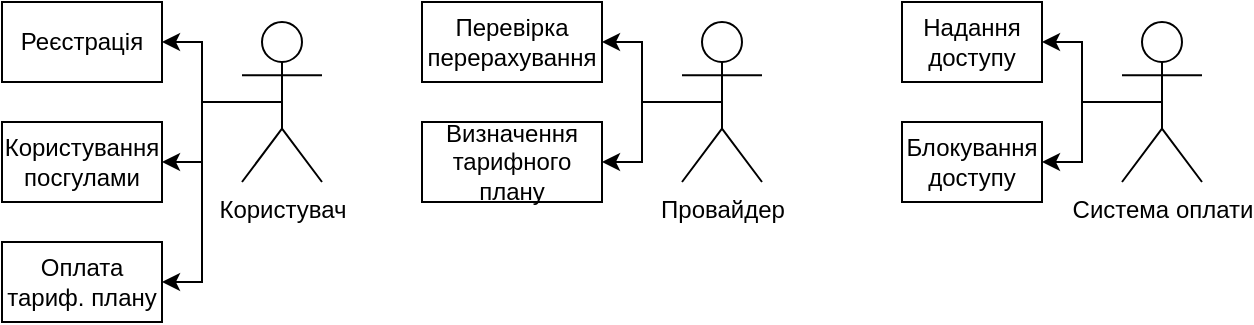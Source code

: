 <mxfile version="13.6.9" type="github" pages="3">
  <diagram id="da8AWAP_-NjjCjRMZXqC" name="Актори та прецеденти (1-20 слайди)">
    <mxGraphModel dx="868" dy="450" grid="1" gridSize="10" guides="1" tooltips="1" connect="1" arrows="1" fold="1" page="1" pageScale="1" pageWidth="827" pageHeight="1169" math="0" shadow="0">
      <root>
        <object label="" id="0">
          <mxCell />
        </object>
        <mxCell id="1" parent="0" />
        <mxCell id="2ZKemznr1GTYIC5eqLNA-20" style="edgeStyle=orthogonalEdgeStyle;rounded=0;orthogonalLoop=1;jettySize=auto;html=1;exitX=0.5;exitY=0.5;exitDx=0;exitDy=0;exitPerimeter=0;entryX=1;entryY=0.5;entryDx=0;entryDy=0;" edge="1" parent="1" source="2ZKemznr1GTYIC5eqLNA-1" target="2ZKemznr1GTYIC5eqLNA-6">
          <mxGeometry relative="1" as="geometry" />
        </mxCell>
        <object label="Користувач" Користувач="Людина, яка користується послугами" id="2ZKemznr1GTYIC5eqLNA-1">
          <mxCell style="shape=umlActor;verticalLabelPosition=bottom;verticalAlign=top;html=1;outlineConnect=0;" parent="1" vertex="1">
            <mxGeometry x="180" y="80" width="40" height="80" as="geometry" />
          </mxCell>
        </object>
        <mxCell id="2ZKemznr1GTYIC5eqLNA-18" style="edgeStyle=orthogonalEdgeStyle;rounded=0;orthogonalLoop=1;jettySize=auto;html=1;exitX=0.5;exitY=0.5;exitDx=0;exitDy=0;exitPerimeter=0;entryX=1;entryY=0.5;entryDx=0;entryDy=0;" edge="1" parent="1" source="2ZKemznr1GTYIC5eqLNA-2" target="2ZKemznr1GTYIC5eqLNA-8">
          <mxGeometry relative="1" as="geometry" />
        </mxCell>
        <object label="Провайдер" Провайдер="Орг. яка керує доступом до інтернету" id="2ZKemznr1GTYIC5eqLNA-2">
          <mxCell style="shape=umlActor;verticalLabelPosition=bottom;verticalAlign=top;html=1;outlineConnect=0;" parent="1" vertex="1">
            <mxGeometry x="400" y="80" width="40" height="80" as="geometry" />
          </mxCell>
        </object>
        <mxCell id="2ZKemznr1GTYIC5eqLNA-14" style="edgeStyle=orthogonalEdgeStyle;rounded=0;orthogonalLoop=1;jettySize=auto;html=1;exitX=0.5;exitY=0.5;exitDx=0;exitDy=0;exitPerimeter=0;entryX=1;entryY=0.5;entryDx=0;entryDy=0;" edge="1" parent="1" source="2ZKemznr1GTYIC5eqLNA-3" target="2ZKemznr1GTYIC5eqLNA-9">
          <mxGeometry relative="1" as="geometry" />
        </mxCell>
        <object label="Система оплати" Система_оплати="Система перерахування і визначення тарифного плану" id="2ZKemznr1GTYIC5eqLNA-3">
          <mxCell style="shape=umlActor;verticalLabelPosition=bottom;verticalAlign=top;html=1;outlineConnect=0;" parent="1" vertex="1">
            <mxGeometry x="620" y="80" width="40" height="80" as="geometry" />
          </mxCell>
        </object>
        <object label="Оплата тариф. плану" Оплата_тарифного_плану="Запускається користувачем.&#xa;Дає змогу оплачувати обраний користувачем тарифний план." id="2ZKemznr1GTYIC5eqLNA-4">
          <mxCell style="rounded=0;whiteSpace=wrap;html=1;" parent="1" vertex="1">
            <mxGeometry x="60" y="190" width="80" height="40" as="geometry" />
          </mxCell>
        </object>
        <object label="Користування&lt;br&gt;посгулами" Користування_послугами="Запускається користувачем.&#xa;Дозволяє користуватись послугами Інтернет." id="2ZKemznr1GTYIC5eqLNA-5">
          <mxCell style="rounded=0;whiteSpace=wrap;html=1;" parent="1" vertex="1">
            <mxGeometry x="60" y="130" width="80" height="40" as="geometry" />
          </mxCell>
        </object>
        <object label="Реєстрація" Рєєстрація="Запускається користувачем.&#xa;Дозволяє створювати обліковий запис та обирати потрібний тарифний план." id="2ZKemznr1GTYIC5eqLNA-6">
          <mxCell style="rounded=0;whiteSpace=wrap;html=1;" parent="1" vertex="1">
            <mxGeometry x="60" y="70" width="80" height="40" as="geometry" />
          </mxCell>
        </object>
        <object label="Визначення тарифного плану" Визначення_тарифного_плану="Запускається системою оплати.&#xa;Дає змогу за логіном визначити обраний тарифний план користувача." id="2ZKemznr1GTYIC5eqLNA-7">
          <mxCell style="rounded=0;whiteSpace=wrap;html=1;" parent="1" vertex="1">
            <mxGeometry x="270" y="130" width="90" height="40" as="geometry" />
          </mxCell>
        </object>
        <object label="Перевірка&lt;br&gt;перерахування" Перевірка_перерахування="Запускається системою оплати.&#xa;Дозволяє виконати перевірку сплати користувачем за послуги інтернет." id="2ZKemznr1GTYIC5eqLNA-8">
          <mxCell style="rounded=0;whiteSpace=wrap;html=1;" parent="1" vertex="1">
            <mxGeometry x="270" y="70" width="90" height="40" as="geometry" />
          </mxCell>
        </object>
        <object label="Надання доступу" Надання_доступу="Запускається провайдером.&#xa;Дозволяє у випадку оплати послуг надати користувачу доступ до Інтернету." id="2ZKemznr1GTYIC5eqLNA-9">
          <mxCell style="rounded=0;whiteSpace=wrap;html=1;" parent="1" vertex="1">
            <mxGeometry x="510" y="70" width="70" height="40" as="geometry" />
          </mxCell>
        </object>
        <object label="Блокування доступу" Блокування_доступу="Запускається провайдером.&#xa;Дозволяє у випадку несплати за послуги заблокувати доступ до Інтернету." id="2ZKemznr1GTYIC5eqLNA-10">
          <mxCell style="rounded=0;whiteSpace=wrap;html=1;" parent="1" vertex="1">
            <mxGeometry x="510" y="130" width="70" height="40" as="geometry" />
          </mxCell>
        </object>
        <mxCell id="2ZKemznr1GTYIC5eqLNA-15" style="edgeStyle=orthogonalEdgeStyle;rounded=0;orthogonalLoop=1;jettySize=auto;html=1;exitX=0.5;exitY=0.5;exitDx=0;exitDy=0;exitPerimeter=0;entryX=1;entryY=0.5;entryDx=0;entryDy=0;" edge="1" parent="1" target="2ZKemznr1GTYIC5eqLNA-10">
          <mxGeometry relative="1" as="geometry">
            <mxPoint x="640" y="120" as="sourcePoint" />
            <mxPoint x="600" y="150" as="targetPoint" />
            <Array as="points">
              <mxPoint x="600" y="120" />
              <mxPoint x="600" y="150" />
            </Array>
          </mxGeometry>
        </mxCell>
        <mxCell id="2ZKemznr1GTYIC5eqLNA-19" style="edgeStyle=orthogonalEdgeStyle;rounded=0;orthogonalLoop=1;jettySize=auto;html=1;exitX=0.5;exitY=0.5;exitDx=0;exitDy=0;exitPerimeter=0;entryX=1;entryY=0.5;entryDx=0;entryDy=0;" edge="1" parent="1" target="2ZKemznr1GTYIC5eqLNA-7">
          <mxGeometry relative="1" as="geometry">
            <mxPoint x="420" y="120" as="sourcePoint" />
            <mxPoint x="360" y="90" as="targetPoint" />
            <Array as="points">
              <mxPoint x="380" y="120" />
              <mxPoint x="380" y="150" />
            </Array>
          </mxGeometry>
        </mxCell>
        <mxCell id="2ZKemznr1GTYIC5eqLNA-21" style="edgeStyle=orthogonalEdgeStyle;rounded=0;orthogonalLoop=1;jettySize=auto;html=1;exitX=0.5;exitY=0.5;exitDx=0;exitDy=0;exitPerimeter=0;entryX=1;entryY=0.5;entryDx=0;entryDy=0;" edge="1" parent="1" target="2ZKemznr1GTYIC5eqLNA-5">
          <mxGeometry relative="1" as="geometry">
            <mxPoint x="200" y="120" as="sourcePoint" />
            <mxPoint x="140" y="90" as="targetPoint" />
            <Array as="points">
              <mxPoint x="160" y="120" />
              <mxPoint x="160" y="150" />
            </Array>
          </mxGeometry>
        </mxCell>
        <mxCell id="2ZKemznr1GTYIC5eqLNA-22" style="edgeStyle=orthogonalEdgeStyle;rounded=0;orthogonalLoop=1;jettySize=auto;html=1;entryX=1;entryY=0.5;entryDx=0;entryDy=0;" edge="1" parent="1" target="2ZKemznr1GTYIC5eqLNA-4">
          <mxGeometry relative="1" as="geometry">
            <mxPoint x="200" y="120" as="sourcePoint" />
            <mxPoint x="120" y="150" as="targetPoint" />
            <Array as="points">
              <mxPoint x="160" y="120" />
              <mxPoint x="160" y="210" />
            </Array>
          </mxGeometry>
        </mxCell>
      </root>
    </mxGraphModel>
  </diagram>
  <diagram id="L1fZ2M9ObWVmaAKfAjg2" name="Діаграма дій (21-25 слайди)">
    <mxGraphModel dx="1447" dy="750" grid="1" gridSize="10" guides="1" tooltips="1" connect="1" arrows="1" fold="1" page="1" pageScale="1" pageWidth="1169" pageHeight="827" math="0" shadow="0">
      <root>
        <object label="" id="YB-mW9Y0hixkDKTMFPki-0">
          <mxCell />
        </object>
        <mxCell id="YB-mW9Y0hixkDKTMFPki-1" parent="YB-mW9Y0hixkDKTMFPki-0" />
        <mxCell id="YAfe85ZtBTeLnLC5PZ7C-5" value="" style="shape=process;whiteSpace=wrap;html=1;backgroundOutline=1;size=0.319;rounded=1;" vertex="1" parent="YB-mW9Y0hixkDKTMFPki-1">
          <mxGeometry width="1160" height="60" as="geometry" />
        </mxCell>
        <mxCell id="YAfe85ZtBTeLnLC5PZ7C-6" value="Користувач" style="text;html=1;strokeColor=none;fillColor=none;align=center;verticalAlign=middle;whiteSpace=wrap;fontSize=35;rounded=1;" vertex="1" parent="YB-mW9Y0hixkDKTMFPki-1">
          <mxGeometry width="370" height="60" as="geometry" />
        </mxCell>
        <mxCell id="YAfe85ZtBTeLnLC5PZ7C-8" value="Провайдер" style="text;html=1;strokeColor=none;fillColor=none;align=center;verticalAlign=middle;whiteSpace=wrap;fontSize=35;rounded=1;" vertex="1" parent="YB-mW9Y0hixkDKTMFPki-1">
          <mxGeometry x="370" width="420" height="60" as="geometry" />
        </mxCell>
        <mxCell id="YAfe85ZtBTeLnLC5PZ7C-9" value="Система оплати" style="text;html=1;strokeColor=none;fillColor=none;align=center;verticalAlign=middle;whiteSpace=wrap;fontSize=35;rounded=1;" vertex="1" parent="YB-mW9Y0hixkDKTMFPki-1">
          <mxGeometry x="790" width="370" height="60" as="geometry" />
        </mxCell>
        <mxCell id="YAfe85ZtBTeLnLC5PZ7C-10" value="" style="endArrow=none;html=1;fontSize=35;entryX=0;entryY=1;entryDx=0;entryDy=0;fillColor=#ffff88;strokeColor=#FF3333;" edge="1" parent="YB-mW9Y0hixkDKTMFPki-1" target="YAfe85ZtBTeLnLC5PZ7C-8">
          <mxGeometry width="50" height="50" relative="1" as="geometry">
            <mxPoint x="370" y="820" as="sourcePoint" />
            <mxPoint x="630" y="60" as="targetPoint" />
          </mxGeometry>
        </mxCell>
        <mxCell id="YAfe85ZtBTeLnLC5PZ7C-11" value="" style="endArrow=none;html=1;fontSize=35;entryX=0;entryY=1;entryDx=0;entryDy=0;strokeColor=#FF3333;" edge="1" parent="YB-mW9Y0hixkDKTMFPki-1">
          <mxGeometry width="50" height="50" relative="1" as="geometry">
            <mxPoint x="789.31" y="820" as="sourcePoint" />
            <mxPoint x="789.31" y="60" as="targetPoint" />
          </mxGeometry>
        </mxCell>
        <mxCell id="YAfe85ZtBTeLnLC5PZ7C-12" value="" style="ellipse;html=1;shape=endState;fillColor=#000000;strokeColor=#ff0000;fontSize=35;rounded=1;" vertex="1" parent="YB-mW9Y0hixkDKTMFPki-1">
          <mxGeometry x="135" y="640" width="50" height="50" as="geometry" />
        </mxCell>
        <mxCell id="YAfe85ZtBTeLnLC5PZ7C-25" style="edgeStyle=orthogonalEdgeStyle;orthogonalLoop=1;jettySize=auto;html=1;exitX=0.5;exitY=1;exitDx=0;exitDy=0;entryX=0.5;entryY=0;entryDx=0;entryDy=0;fontSize=35;" edge="1" parent="YB-mW9Y0hixkDKTMFPki-1" source="YAfe85ZtBTeLnLC5PZ7C-15" target="YAfe85ZtBTeLnLC5PZ7C-19">
          <mxGeometry relative="1" as="geometry" />
        </mxCell>
        <mxCell id="YAfe85ZtBTeLnLC5PZ7C-15" value="&lt;font&gt;&lt;span style=&quot;font-size: 16px&quot;&gt;Реєстрація&lt;/span&gt;&lt;font size=&quot;1&quot;&gt;&lt;br&gt;&lt;/font&gt;&lt;/font&gt;" style="shape=ext;html=1;whiteSpace=wrap;strokeColor=#36393d;fontSize=35;fillColor=#ffcc99;arcSize=50;rounded=1;" vertex="1" parent="YB-mW9Y0hixkDKTMFPki-1">
          <mxGeometry x="70" y="160" width="120" height="40" as="geometry" />
        </mxCell>
        <mxCell id="YAfe85ZtBTeLnLC5PZ7C-16" value="" style="ellipse;html=1;shape=startState;fillColor=#000000;strokeColor=#ff0000;fontSize=35;rounded=1;" vertex="1" parent="YB-mW9Y0hixkDKTMFPki-1">
          <mxGeometry x="115" y="80" width="30" height="30" as="geometry" />
        </mxCell>
        <mxCell id="YAfe85ZtBTeLnLC5PZ7C-17" value="" style="edgeStyle=orthogonalEdgeStyle;html=1;verticalAlign=bottom;endArrow=open;endSize=8;strokeColor=#ff0000;fontSize=35;entryX=0.5;entryY=0;entryDx=0;entryDy=0;" edge="1" source="YAfe85ZtBTeLnLC5PZ7C-16" parent="YB-mW9Y0hixkDKTMFPki-1" target="YAfe85ZtBTeLnLC5PZ7C-15">
          <mxGeometry relative="1" as="geometry">
            <mxPoint x="35" y="190" as="targetPoint" />
          </mxGeometry>
        </mxCell>
        <mxCell id="YAfe85ZtBTeLnLC5PZ7C-26" style="edgeStyle=orthogonalEdgeStyle;orthogonalLoop=1;jettySize=auto;html=1;exitX=1;exitY=0.5;exitDx=0;exitDy=0;entryX=0;entryY=0.5;entryDx=0;entryDy=0;entryPerimeter=0;fontSize=35;" edge="1" parent="YB-mW9Y0hixkDKTMFPki-1" source="YAfe85ZtBTeLnLC5PZ7C-19" target="YAfe85ZtBTeLnLC5PZ7C-24">
          <mxGeometry relative="1" as="geometry" />
        </mxCell>
        <mxCell id="YAfe85ZtBTeLnLC5PZ7C-19" value="&lt;font style=&quot;font-size: 15px&quot;&gt;Оплата послуг&lt;/font&gt;" style="shape=ext;html=1;whiteSpace=wrap;strokeColor=#36393d;fontSize=35;fillColor=#ffcc99;arcSize=50;rounded=1;" vertex="1" parent="YB-mW9Y0hixkDKTMFPki-1">
          <mxGeometry x="70" y="260" width="120" height="40" as="geometry" />
        </mxCell>
        <mxCell id="YAfe85ZtBTeLnLC5PZ7C-30" style="edgeStyle=orthogonalEdgeStyle;orthogonalLoop=1;jettySize=auto;html=1;exitX=1;exitY=0.5;exitDx=0;exitDy=0;entryX=0;entryY=0.5;entryDx=0;entryDy=0;fontSize=35;" edge="1" parent="YB-mW9Y0hixkDKTMFPki-1" source="YAfe85ZtBTeLnLC5PZ7C-20" target="YAfe85ZtBTeLnLC5PZ7C-22">
          <mxGeometry relative="1" as="geometry" />
        </mxCell>
        <mxCell id="YAfe85ZtBTeLnLC5PZ7C-20" value="&lt;font style=&quot;font-size: 15px&quot;&gt;Визначення тарифного плану&lt;/font&gt;" style="shape=ext;html=1;whiteSpace=wrap;strokeColor=#36393d;fontSize=35;fillColor=#ffcc99;arcSize=50;rounded=1;" vertex="1" parent="YB-mW9Y0hixkDKTMFPki-1">
          <mxGeometry x="455" y="380" width="230" height="40" as="geometry" />
        </mxCell>
        <mxCell id="YAfe85ZtBTeLnLC5PZ7C-29" style="edgeStyle=orthogonalEdgeStyle;orthogonalLoop=1;jettySize=auto;html=1;exitX=1;exitY=0.5;exitDx=0;exitDy=0;entryX=0;entryY=0.5;entryDx=0;entryDy=0;fontSize=35;" edge="1" parent="YB-mW9Y0hixkDKTMFPki-1" source="YAfe85ZtBTeLnLC5PZ7C-21" target="YAfe85ZtBTeLnLC5PZ7C-19">
          <mxGeometry relative="1" as="geometry">
            <Array as="points">
              <mxPoint x="1140" y="280" />
              <mxPoint x="1140" y="450" />
              <mxPoint x="40" y="450" />
              <mxPoint x="40" y="280" />
            </Array>
          </mxGeometry>
        </mxCell>
        <mxCell id="YAfe85ZtBTeLnLC5PZ7C-21" value="&lt;font style=&quot;font-size: 15px&quot;&gt;Блокування доступу&lt;/font&gt;" style="shape=ext;html=1;whiteSpace=wrap;strokeColor=#36393d;fontSize=35;fillColor=#ffcc99;arcSize=50;rounded=1;" vertex="1" parent="YB-mW9Y0hixkDKTMFPki-1">
          <mxGeometry x="880" y="260" width="155" height="40" as="geometry" />
        </mxCell>
        <mxCell id="YAfe85ZtBTeLnLC5PZ7C-31" style="edgeStyle=orthogonalEdgeStyle;orthogonalLoop=1;jettySize=auto;html=1;exitX=1;exitY=0.5;exitDx=0;exitDy=0;entryX=1;entryY=0.5;entryDx=0;entryDy=0;fontSize=35;" edge="1" parent="YB-mW9Y0hixkDKTMFPki-1" source="YAfe85ZtBTeLnLC5PZ7C-22" target="YAfe85ZtBTeLnLC5PZ7C-23">
          <mxGeometry relative="1" as="geometry">
            <Array as="points">
              <mxPoint x="1080" y="400" />
              <mxPoint x="1080" y="520" />
            </Array>
          </mxGeometry>
        </mxCell>
        <mxCell id="YAfe85ZtBTeLnLC5PZ7C-22" value="&lt;font style=&quot;font-size: 15px&quot;&gt;Надання доступу&lt;/font&gt;" style="shape=ext;html=1;whiteSpace=wrap;strokeColor=#36393d;fontSize=35;fillColor=#ffcc99;arcSize=50;rounded=1;" vertex="1" parent="YB-mW9Y0hixkDKTMFPki-1">
          <mxGeometry x="880" y="380" width="160" height="40" as="geometry" />
        </mxCell>
        <mxCell id="YAfe85ZtBTeLnLC5PZ7C-32" style="edgeStyle=orthogonalEdgeStyle;orthogonalLoop=1;jettySize=auto;html=1;exitX=0.5;exitY=1;exitDx=0;exitDy=0;fontSize=35;" edge="1" parent="YB-mW9Y0hixkDKTMFPki-1" source="YAfe85ZtBTeLnLC5PZ7C-23" target="YAfe85ZtBTeLnLC5PZ7C-12">
          <mxGeometry relative="1" as="geometry" />
        </mxCell>
        <mxCell id="YAfe85ZtBTeLnLC5PZ7C-23" value="&lt;font style=&quot;font-size: 15px&quot;&gt;Користування послугами&lt;/font&gt;" style="shape=ext;html=1;whiteSpace=wrap;strokeColor=#36393d;fontSize=35;fillColor=#ffcc99;arcSize=50;rounded=1;" vertex="1" parent="YB-mW9Y0hixkDKTMFPki-1">
          <mxGeometry x="70" y="500" width="180" height="40" as="geometry" />
        </mxCell>
        <mxCell id="YAfe85ZtBTeLnLC5PZ7C-27" style="edgeStyle=orthogonalEdgeStyle;orthogonalLoop=1;jettySize=auto;html=1;exitX=0.5;exitY=1;exitDx=0;exitDy=0;exitPerimeter=0;fontSize=35;" edge="1" parent="YB-mW9Y0hixkDKTMFPki-1" source="YAfe85ZtBTeLnLC5PZ7C-24" target="YAfe85ZtBTeLnLC5PZ7C-20">
          <mxGeometry relative="1" as="geometry" />
        </mxCell>
        <mxCell id="YAfe85ZtBTeLnLC5PZ7C-28" style="edgeStyle=orthogonalEdgeStyle;orthogonalLoop=1;jettySize=auto;html=1;exitX=1;exitY=0.5;exitDx=0;exitDy=0;exitPerimeter=0;entryX=0;entryY=0.5;entryDx=0;entryDy=0;fontSize=35;" edge="1" parent="YB-mW9Y0hixkDKTMFPki-1" source="YAfe85ZtBTeLnLC5PZ7C-24" target="YAfe85ZtBTeLnLC5PZ7C-21">
          <mxGeometry relative="1" as="geometry" />
        </mxCell>
        <mxCell id="YAfe85ZtBTeLnLC5PZ7C-24" value="" style="strokeWidth=2;html=1;shape=mxgraph.flowchart.decision;whiteSpace=wrap;fillColor=#ffcc99;fontSize=35;strokeColor=#36393d;rounded=1;" vertex="1" parent="YB-mW9Y0hixkDKTMFPki-1">
          <mxGeometry x="520" y="250" width="100" height="60" as="geometry" />
        </mxCell>
        <mxCell id="YAfe85ZtBTeLnLC5PZ7C-33" value="&lt;font style=&quot;font-size: 15px&quot;&gt;Чи виконано перерахування&lt;br&gt;коштів&lt;/font&gt;" style="text;html=1;align=center;verticalAlign=middle;resizable=0;points=[];autosize=1;fontSize=35;rounded=1;" vertex="1" parent="YB-mW9Y0hixkDKTMFPki-1">
          <mxGeometry x="465" y="160" width="210" height="100" as="geometry" />
        </mxCell>
        <mxCell id="YAfe85ZtBTeLnLC5PZ7C-35" value="&lt;font style=&quot;font-size: 15px&quot;&gt;Так&lt;/font&gt;" style="text;html=1;align=center;verticalAlign=middle;resizable=0;points=[];autosize=1;fontSize=35;rounded=1;" vertex="1" parent="YB-mW9Y0hixkDKTMFPki-1">
          <mxGeometry x="580" y="305" width="40" height="50" as="geometry" />
        </mxCell>
        <mxCell id="YAfe85ZtBTeLnLC5PZ7C-36" value="Ні" style="text;html=1;align=center;verticalAlign=middle;resizable=0;points=[];autosize=1;fontSize=15;rounded=1;" vertex="1" parent="YB-mW9Y0hixkDKTMFPki-1">
          <mxGeometry x="725" y="250" width="30" height="20" as="geometry" />
        </mxCell>
      </root>
    </mxGraphModel>
  </diagram>
  <diagram id="glHwNJKfyIV4tCRNGYyf" name="Класи">
    <mxGraphModel dx="868" dy="450" grid="1" gridSize="10" guides="1" tooltips="1" connect="1" arrows="1" fold="1" page="1" pageScale="1" pageWidth="1169" pageHeight="827" math="0" shadow="0">
      <root>
        <mxCell id="WkH2jbMOnV_K6tgQKvZI-0" />
        <mxCell id="WkH2jbMOnV_K6tgQKvZI-1" parent="WkH2jbMOnV_K6tgQKvZI-0" />
        <mxCell id="WkH2jbMOnV_K6tgQKvZI-2" value="Реєстрація користувачів" style="swimlane;fontStyle=0;childLayout=stackLayout;horizontal=1;startSize=26;fillColor=none;horizontalStack=0;resizeParent=1;resizeParentMax=0;resizeLast=0;collapsible=1;marginBottom=0;rounded=0;sketch=0;strokeColor=#006658;fontColor=#5C5C5C;" vertex="1" parent="WkH2jbMOnV_K6tgQKvZI-1">
          <mxGeometry x="80" y="60" width="140" height="104" as="geometry">
            <mxRectangle x="80" y="60" width="90" height="26" as="alternateBounds" />
          </mxGeometry>
        </mxCell>
        <mxCell id="WkH2jbMOnV_K6tgQKvZI-3" value="Field 1" style="text;strokeColor=none;fillColor=none;align=left;verticalAlign=top;spacingLeft=4;spacingRight=4;overflow=hidden;rotatable=0;points=[[0,0.5],[1,0.5]];portConstraint=eastwest;" vertex="1" parent="WkH2jbMOnV_K6tgQKvZI-2">
          <mxGeometry y="26" width="140" height="26" as="geometry" />
        </mxCell>
        <object label="Field 2" Reestraciya_korustyvachiv="//Створення програмного забезпечення  для реєстрації нових користувачів&#xa;//та внесення інформації про них в бази даних." id="WkH2jbMOnV_K6tgQKvZI-4">
          <mxCell style="text;strokeColor=none;fillColor=none;align=left;verticalAlign=top;spacingLeft=4;spacingRight=4;overflow=hidden;rotatable=0;points=[[0,0.5],[1,0.5]];portConstraint=eastwest;" vertex="1" parent="WkH2jbMOnV_K6tgQKvZI-2">
            <mxGeometry y="52" width="140" height="26" as="geometry" />
          </mxCell>
        </object>
        <mxCell id="WkH2jbMOnV_K6tgQKvZI-5" value="Field 3&#xa;" style="text;strokeColor=none;fillColor=none;align=left;verticalAlign=top;spacingLeft=4;spacingRight=4;overflow=hidden;rotatable=0;points=[[0,0.5],[1,0.5]];portConstraint=eastwest;" vertex="1" parent="WkH2jbMOnV_K6tgQKvZI-2">
          <mxGeometry y="78" width="140" height="26" as="geometry" />
        </mxCell>
      </root>
    </mxGraphModel>
  </diagram>
</mxfile>
